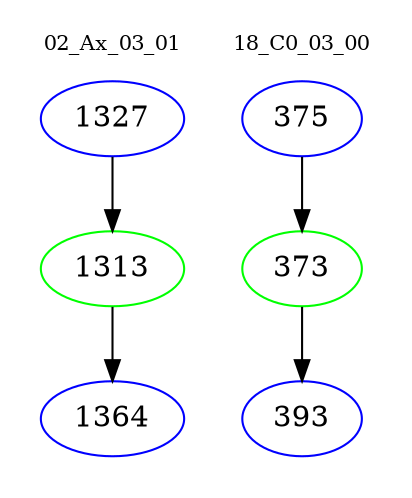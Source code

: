 digraph{
subgraph cluster_0 {
color = white
label = "02_Ax_03_01";
fontsize=10;
T0_1327 [label="1327", color="blue"]
T0_1327 -> T0_1313 [color="black"]
T0_1313 [label="1313", color="green"]
T0_1313 -> T0_1364 [color="black"]
T0_1364 [label="1364", color="blue"]
}
subgraph cluster_1 {
color = white
label = "18_C0_03_00";
fontsize=10;
T1_375 [label="375", color="blue"]
T1_375 -> T1_373 [color="black"]
T1_373 [label="373", color="green"]
T1_373 -> T1_393 [color="black"]
T1_393 [label="393", color="blue"]
}
}
